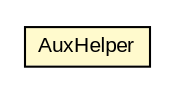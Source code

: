 #!/usr/local/bin/dot
#
# Class diagram 
# Generated by UMLGraph version R5_6-24-gf6e263 (http://www.umlgraph.org/)
#

digraph G {
	edge [fontname="arial",fontsize=10,labelfontname="arial",labelfontsize=10];
	node [fontname="arial",fontsize=10,shape=plaintext];
	nodesep=0.25;
	ranksep=0.5;
	// org.miloss.fgsms.sla.AuxHelper
	c167681 [label=<<table title="org.miloss.fgsms.sla.AuxHelper" border="0" cellborder="1" cellspacing="0" cellpadding="2" port="p" bgcolor="lemonChiffon" href="./AuxHelper.html">
		<tr><td><table border="0" cellspacing="0" cellpadding="1">
<tr><td align="center" balign="center"> AuxHelper </td></tr>
		</table></td></tr>
		</table>>, URL="./AuxHelper.html", fontname="arial", fontcolor="black", fontsize=10.0];
}

